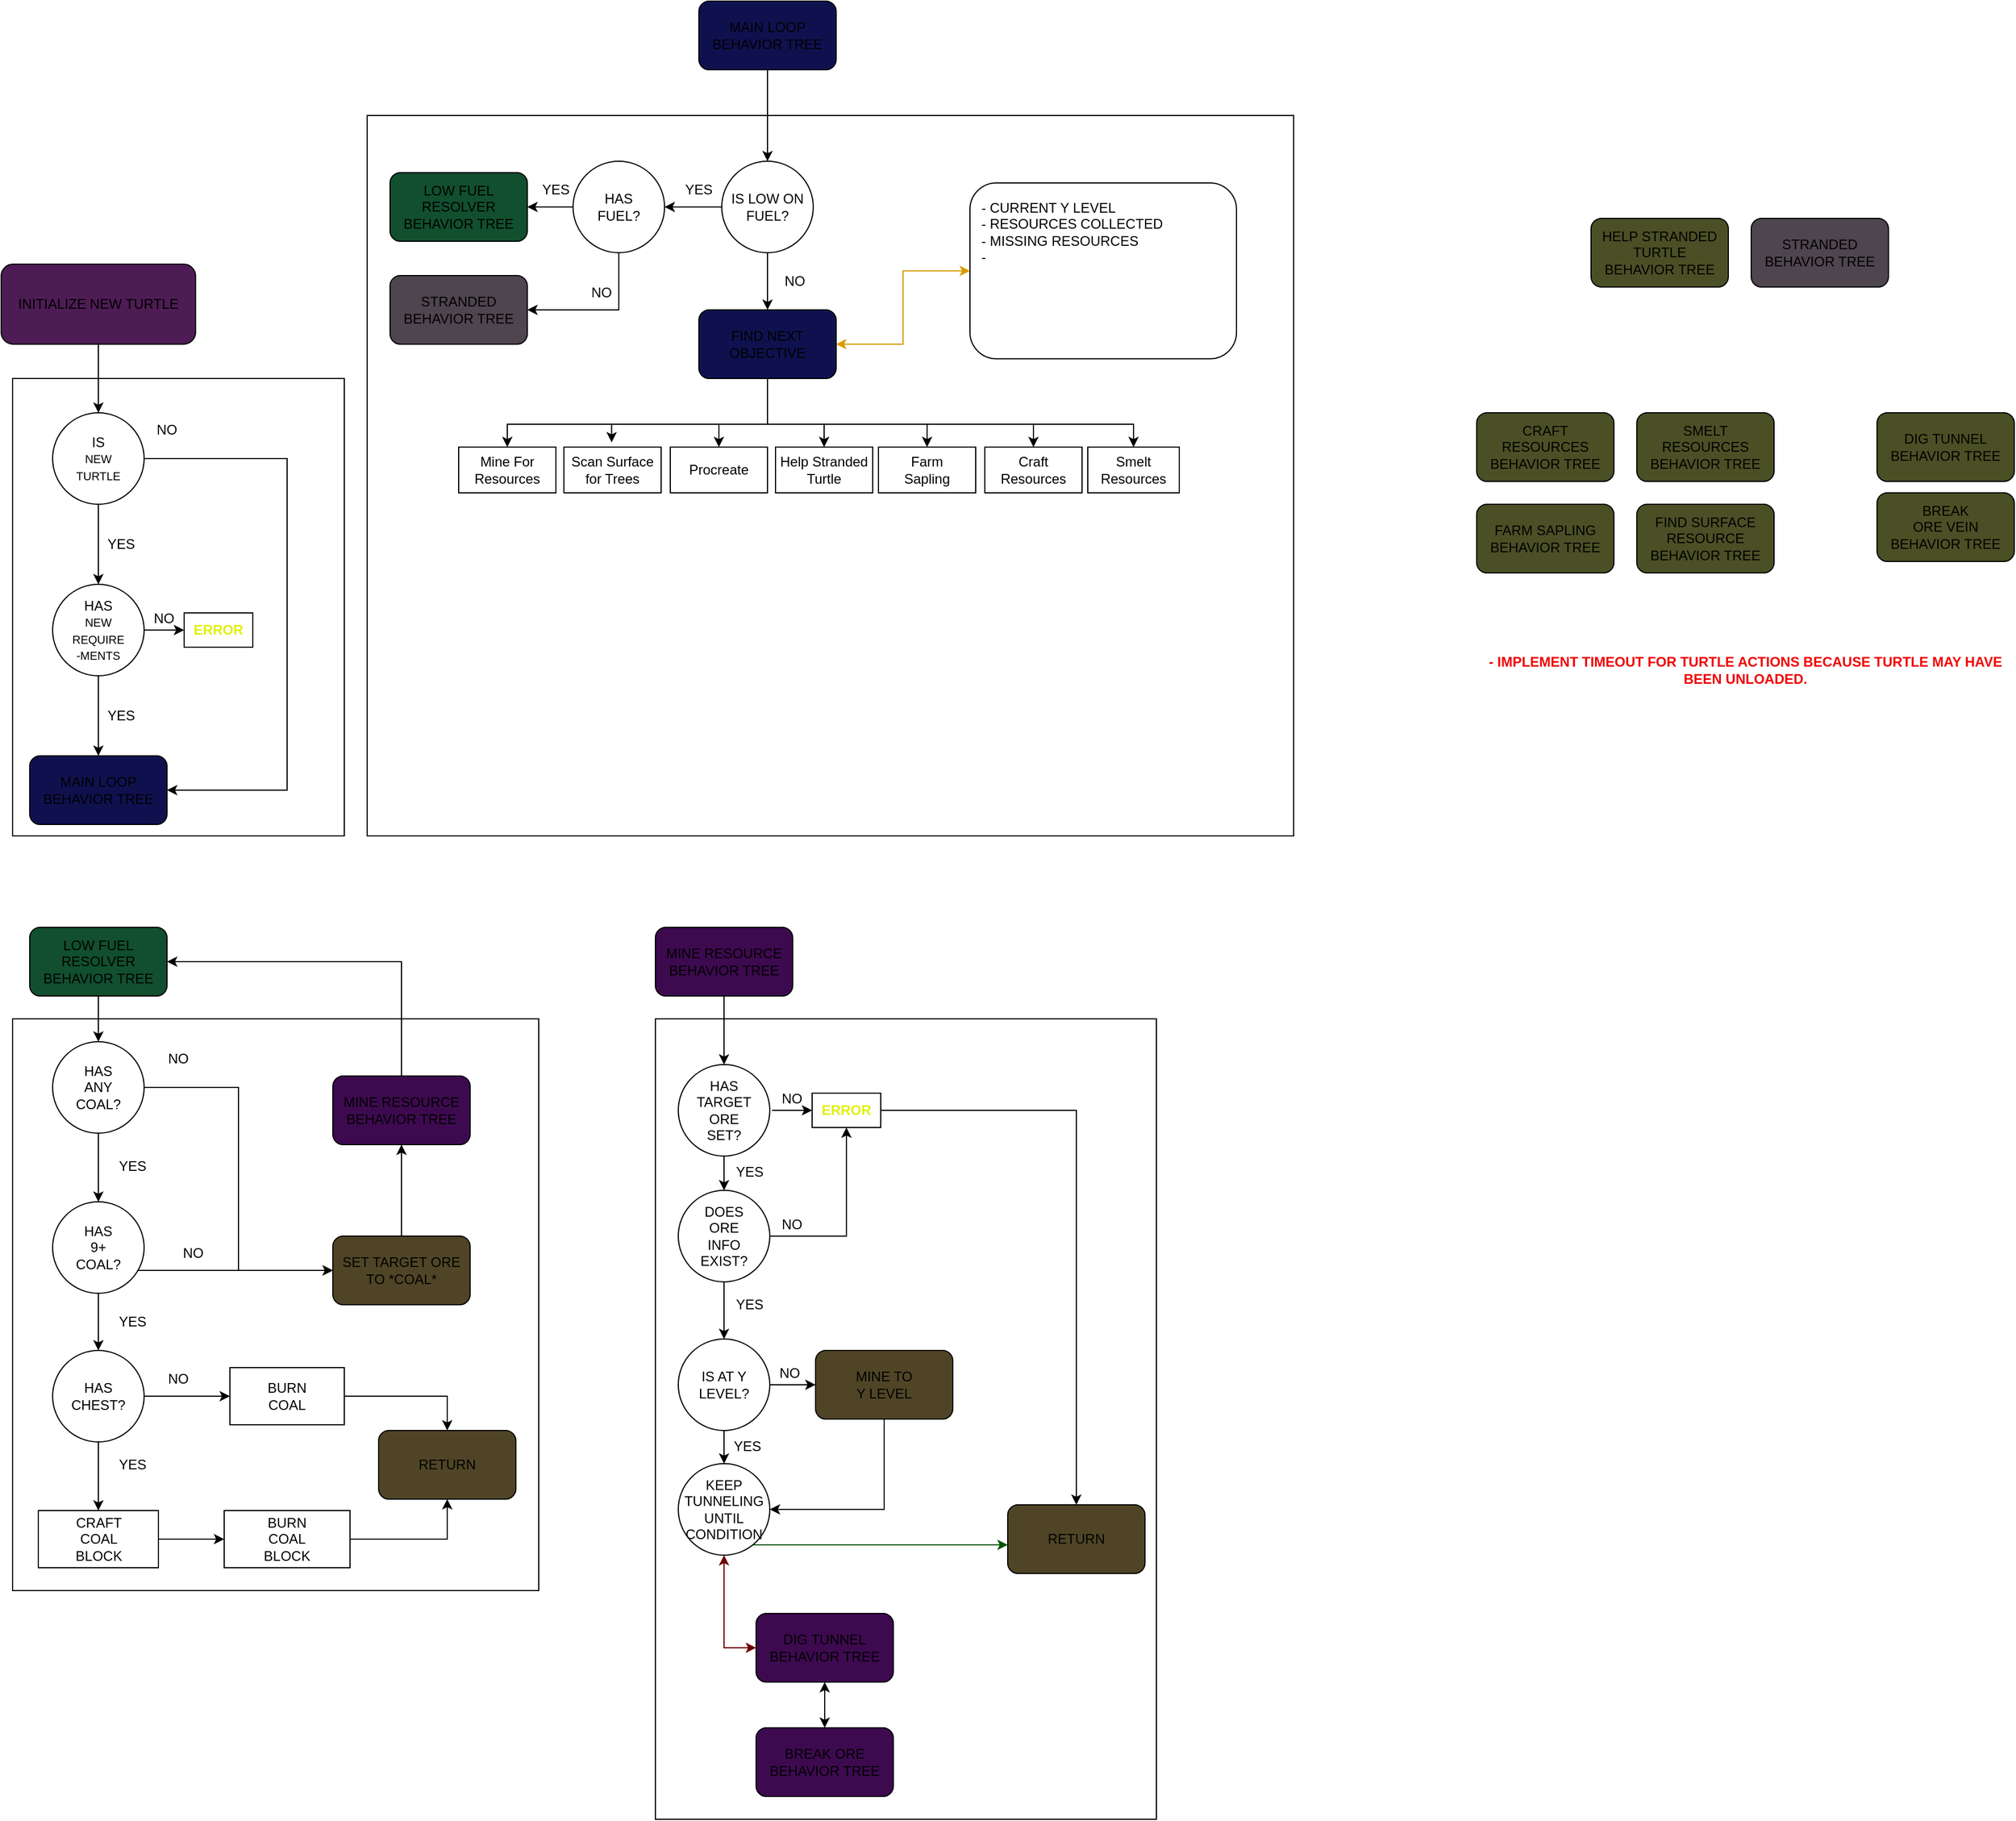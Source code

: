 <mxfile version="22.1.2" type="device">
  <diagram id="C5RBs43oDa-KdzZeNtuy" name="Page-1">
    <mxGraphModel dx="1418" dy="1268" grid="1" gridSize="10" guides="1" tooltips="1" connect="1" arrows="1" fold="1" page="0" pageScale="1" pageWidth="827" pageHeight="1169" math="0" shadow="0">
      <root>
        <mxCell id="WIyWlLk6GJQsqaUBKTNV-0" />
        <mxCell id="WIyWlLk6GJQsqaUBKTNV-1" parent="WIyWlLk6GJQsqaUBKTNV-0" />
        <mxCell id="fIsmHAN3YxHPpo_NFKhi-23" value="" style="rounded=0;whiteSpace=wrap;html=1;fillColor=none;" parent="WIyWlLk6GJQsqaUBKTNV-1" vertex="1">
          <mxGeometry x="360" y="-90" width="810" height="630" as="geometry" />
        </mxCell>
        <mxCell id="fIsmHAN3YxHPpo_NFKhi-88" value="" style="rounded=0;whiteSpace=wrap;html=1;fillColor=none;" parent="WIyWlLk6GJQsqaUBKTNV-1" vertex="1">
          <mxGeometry x="612" y="700" width="438" height="700" as="geometry" />
        </mxCell>
        <mxCell id="fIsmHAN3YxHPpo_NFKhi-19" value="" style="rounded=0;whiteSpace=wrap;html=1;fillColor=none;" parent="WIyWlLk6GJQsqaUBKTNV-1" vertex="1">
          <mxGeometry x="50" y="140" width="290" height="400" as="geometry" />
        </mxCell>
        <mxCell id="fIsmHAN3YxHPpo_NFKhi-36" value="" style="rounded=0;whiteSpace=wrap;html=1;fillColor=none;" parent="WIyWlLk6GJQsqaUBKTNV-1" vertex="1">
          <mxGeometry x="50" y="700" width="460" height="500" as="geometry" />
        </mxCell>
        <mxCell id="fIsmHAN3YxHPpo_NFKhi-26" style="edgeStyle=orthogonalEdgeStyle;rounded=0;orthogonalLoop=1;jettySize=auto;html=1;entryX=0.5;entryY=0;entryDx=0;entryDy=0;" parent="WIyWlLk6GJQsqaUBKTNV-1" source="fIsmHAN3YxHPpo_NFKhi-1" target="fIsmHAN3YxHPpo_NFKhi-6" edge="1">
          <mxGeometry relative="1" as="geometry" />
        </mxCell>
        <mxCell id="fIsmHAN3YxHPpo_NFKhi-1" value="INITIALIZE NEW TURTLE" style="rounded=1;whiteSpace=wrap;html=1;fillColor=#4D1C54;" parent="WIyWlLk6GJQsqaUBKTNV-1" vertex="1">
          <mxGeometry x="40" y="40" width="170" height="70" as="geometry" />
        </mxCell>
        <mxCell id="fIsmHAN3YxHPpo_NFKhi-5" style="edgeStyle=orthogonalEdgeStyle;rounded=0;orthogonalLoop=1;jettySize=auto;html=1;entryX=0.5;entryY=0;entryDx=0;entryDy=0;exitX=0.5;exitY=1;exitDx=0;exitDy=0;" parent="WIyWlLk6GJQsqaUBKTNV-1" source="fIsmHAN3YxHPpo_NFKhi-6" target="fIsmHAN3YxHPpo_NFKhi-7" edge="1">
          <mxGeometry relative="1" as="geometry">
            <mxPoint x="125" y="270" as="sourcePoint" />
            <mxPoint x="125" y="310" as="targetPoint" />
          </mxGeometry>
        </mxCell>
        <mxCell id="fIsmHAN3YxHPpo_NFKhi-8" style="edgeStyle=orthogonalEdgeStyle;rounded=0;orthogonalLoop=1;jettySize=auto;html=1;entryX=1;entryY=0.5;entryDx=0;entryDy=0;exitX=1;exitY=0.5;exitDx=0;exitDy=0;" parent="WIyWlLk6GJQsqaUBKTNV-1" source="fIsmHAN3YxHPpo_NFKhi-6" target="fIsmHAN3YxHPpo_NFKhi-10" edge="1">
          <mxGeometry relative="1" as="geometry">
            <mxPoint x="200" y="210" as="targetPoint" />
            <Array as="points">
              <mxPoint x="290" y="210" />
              <mxPoint x="290" y="500" />
            </Array>
          </mxGeometry>
        </mxCell>
        <mxCell id="fIsmHAN3YxHPpo_NFKhi-6" value="IS&lt;br style=&quot;font-size: 10px;&quot;&gt;&lt;span style=&quot;font-size: 10px;&quot;&gt;NEW&lt;/span&gt;&lt;br style=&quot;font-size: 10px;&quot;&gt;&lt;span style=&quot;font-size: 10px;&quot;&gt;TURTLE&lt;/span&gt;" style="ellipse;whiteSpace=wrap;html=1;aspect=fixed;" parent="WIyWlLk6GJQsqaUBKTNV-1" vertex="1">
          <mxGeometry x="85" y="170" width="80" height="80" as="geometry" />
        </mxCell>
        <mxCell id="fIsmHAN3YxHPpo_NFKhi-9" style="edgeStyle=orthogonalEdgeStyle;rounded=0;orthogonalLoop=1;jettySize=auto;html=1;" parent="WIyWlLk6GJQsqaUBKTNV-1" source="fIsmHAN3YxHPpo_NFKhi-7" edge="1">
          <mxGeometry relative="1" as="geometry">
            <mxPoint x="200" y="360" as="targetPoint" />
          </mxGeometry>
        </mxCell>
        <mxCell id="fIsmHAN3YxHPpo_NFKhi-11" style="edgeStyle=orthogonalEdgeStyle;rounded=0;orthogonalLoop=1;jettySize=auto;html=1;entryX=0.5;entryY=0;entryDx=0;entryDy=0;" parent="WIyWlLk6GJQsqaUBKTNV-1" source="fIsmHAN3YxHPpo_NFKhi-7" target="fIsmHAN3YxHPpo_NFKhi-10" edge="1">
          <mxGeometry relative="1" as="geometry" />
        </mxCell>
        <mxCell id="fIsmHAN3YxHPpo_NFKhi-7" value="HAS&lt;br style=&quot;font-size: 10px;&quot;&gt;&lt;span style=&quot;font-size: 10px;&quot;&gt;NEW&lt;/span&gt;&lt;br style=&quot;font-size: 10px;&quot;&gt;&lt;span style=&quot;font-size: 10px;&quot;&gt;REQUIRE&lt;br&gt;&lt;/span&gt;&lt;span style=&quot;font-size: 10px;&quot;&gt;-MENTS&lt;/span&gt;" style="ellipse;whiteSpace=wrap;html=1;aspect=fixed;" parent="WIyWlLk6GJQsqaUBKTNV-1" vertex="1">
          <mxGeometry x="85" y="320" width="80" height="80" as="geometry" />
        </mxCell>
        <mxCell id="fIsmHAN3YxHPpo_NFKhi-10" value="MAIN LOOP&lt;br&gt;BEHAVIOR TREE" style="rounded=1;whiteSpace=wrap;html=1;fillColor=#0F114F;" parent="WIyWlLk6GJQsqaUBKTNV-1" vertex="1">
          <mxGeometry x="65" y="470" width="120" height="60" as="geometry" />
        </mxCell>
        <mxCell id="fIsmHAN3YxHPpo_NFKhi-13" value="ERROR" style="text;html=1;strokeColor=default;fillColor=none;align=center;verticalAlign=middle;whiteSpace=wrap;rounded=0;fontColor=#E1F00C;fontStyle=1" parent="WIyWlLk6GJQsqaUBKTNV-1" vertex="1">
          <mxGeometry x="200" y="345" width="60" height="30" as="geometry" />
        </mxCell>
        <mxCell id="fIsmHAN3YxHPpo_NFKhi-14" value="NO" style="text;html=1;strokeColor=none;fillColor=none;align=center;verticalAlign=middle;whiteSpace=wrap;rounded=0;" parent="WIyWlLk6GJQsqaUBKTNV-1" vertex="1">
          <mxGeometry x="165" y="170" width="40" height="30" as="geometry" />
        </mxCell>
        <mxCell id="fIsmHAN3YxHPpo_NFKhi-16" value="NO" style="text;html=1;strokeColor=none;fillColor=none;align=center;verticalAlign=middle;whiteSpace=wrap;rounded=0;" parent="WIyWlLk6GJQsqaUBKTNV-1" vertex="1">
          <mxGeometry x="165" y="340" width="35" height="20" as="geometry" />
        </mxCell>
        <mxCell id="fIsmHAN3YxHPpo_NFKhi-17" value="YES" style="text;html=1;strokeColor=none;fillColor=none;align=center;verticalAlign=middle;whiteSpace=wrap;rounded=0;" parent="WIyWlLk6GJQsqaUBKTNV-1" vertex="1">
          <mxGeometry x="125" y="270" width="40" height="30" as="geometry" />
        </mxCell>
        <mxCell id="fIsmHAN3YxHPpo_NFKhi-18" value="YES" style="text;html=1;strokeColor=none;fillColor=none;align=center;verticalAlign=middle;whiteSpace=wrap;rounded=0;" parent="WIyWlLk6GJQsqaUBKTNV-1" vertex="1">
          <mxGeometry x="125" y="420" width="40" height="30" as="geometry" />
        </mxCell>
        <mxCell id="fIsmHAN3YxHPpo_NFKhi-27" style="edgeStyle=orthogonalEdgeStyle;rounded=0;orthogonalLoop=1;jettySize=auto;html=1;entryX=0.5;entryY=0;entryDx=0;entryDy=0;" parent="WIyWlLk6GJQsqaUBKTNV-1" source="fIsmHAN3YxHPpo_NFKhi-21" target="fIsmHAN3YxHPpo_NFKhi-25" edge="1">
          <mxGeometry relative="1" as="geometry" />
        </mxCell>
        <mxCell id="fIsmHAN3YxHPpo_NFKhi-21" value="MAIN LOOP&lt;br&gt;BEHAVIOR TREE" style="rounded=1;whiteSpace=wrap;html=1;fillColor=#0F114F;" parent="WIyWlLk6GJQsqaUBKTNV-1" vertex="1">
          <mxGeometry x="650" y="-190" width="120" height="60" as="geometry" />
        </mxCell>
        <mxCell id="fIsmHAN3YxHPpo_NFKhi-38" style="edgeStyle=orthogonalEdgeStyle;rounded=0;orthogonalLoop=1;jettySize=auto;html=1;entryX=0.5;entryY=0;entryDx=0;entryDy=0;" parent="WIyWlLk6GJQsqaUBKTNV-1" source="fIsmHAN3YxHPpo_NFKhi-22" target="fIsmHAN3YxHPpo_NFKhi-37" edge="1">
          <mxGeometry relative="1" as="geometry" />
        </mxCell>
        <mxCell id="fIsmHAN3YxHPpo_NFKhi-22" value="LOW FUEL&lt;br&gt;RESOLVER&lt;br&gt;BEHAVIOR TREE" style="rounded=1;whiteSpace=wrap;html=1;fillColor=#114F2E;" parent="WIyWlLk6GJQsqaUBKTNV-1" vertex="1">
          <mxGeometry x="65" y="620" width="120" height="60" as="geometry" />
        </mxCell>
        <mxCell id="fIsmHAN3YxHPpo_NFKhi-30" style="edgeStyle=orthogonalEdgeStyle;rounded=0;orthogonalLoop=1;jettySize=auto;html=1;entryX=0.5;entryY=0;entryDx=0;entryDy=0;" parent="WIyWlLk6GJQsqaUBKTNV-1" source="fIsmHAN3YxHPpo_NFKhi-25" target="fIsmHAN3YxHPpo_NFKhi-29" edge="1">
          <mxGeometry relative="1" as="geometry" />
        </mxCell>
        <mxCell id="fIsmHAN3YxHPpo_NFKhi-130" style="edgeStyle=orthogonalEdgeStyle;rounded=0;orthogonalLoop=1;jettySize=auto;html=1;entryX=1;entryY=0.5;entryDx=0;entryDy=0;" parent="WIyWlLk6GJQsqaUBKTNV-1" source="fIsmHAN3YxHPpo_NFKhi-25" target="fIsmHAN3YxHPpo_NFKhi-58" edge="1">
          <mxGeometry relative="1" as="geometry" />
        </mxCell>
        <mxCell id="fIsmHAN3YxHPpo_NFKhi-25" value="IS LOW ON FUEL?" style="ellipse;whiteSpace=wrap;html=1;aspect=fixed;" parent="WIyWlLk6GJQsqaUBKTNV-1" vertex="1">
          <mxGeometry x="670" y="-50" width="80" height="80" as="geometry" />
        </mxCell>
        <mxCell id="OW8KxhWi1w3v-cnNSmXm-7" style="edgeStyle=orthogonalEdgeStyle;rounded=0;orthogonalLoop=1;jettySize=auto;html=1;entryX=0;entryY=0.5;entryDx=0;entryDy=0;fillColor=#ffcd28;gradientColor=#ffa500;strokeColor=#d79b00;startArrow=classic;startFill=1;" parent="WIyWlLk6GJQsqaUBKTNV-1" source="fIsmHAN3YxHPpo_NFKhi-29" target="OW8KxhWi1w3v-cnNSmXm-3" edge="1">
          <mxGeometry relative="1" as="geometry" />
        </mxCell>
        <mxCell id="OW8KxhWi1w3v-cnNSmXm-14" style="edgeStyle=orthogonalEdgeStyle;rounded=0;orthogonalLoop=1;jettySize=auto;html=1;entryX=0.5;entryY=0;entryDx=0;entryDy=0;" parent="WIyWlLk6GJQsqaUBKTNV-1" source="fIsmHAN3YxHPpo_NFKhi-29" target="OW8KxhWi1w3v-cnNSmXm-6" edge="1">
          <mxGeometry relative="1" as="geometry">
            <Array as="points">
              <mxPoint x="710" y="180" />
              <mxPoint x="483" y="180" />
            </Array>
          </mxGeometry>
        </mxCell>
        <mxCell id="OW8KxhWi1w3v-cnNSmXm-16" style="edgeStyle=orthogonalEdgeStyle;rounded=0;orthogonalLoop=1;jettySize=auto;html=1;entryX=0.5;entryY=0;entryDx=0;entryDy=0;" parent="WIyWlLk6GJQsqaUBKTNV-1" source="fIsmHAN3YxHPpo_NFKhi-29" target="OW8KxhWi1w3v-cnNSmXm-9" edge="1">
          <mxGeometry relative="1" as="geometry">
            <Array as="points">
              <mxPoint x="710" y="180" />
              <mxPoint x="667" y="180" />
            </Array>
          </mxGeometry>
        </mxCell>
        <mxCell id="OW8KxhWi1w3v-cnNSmXm-17" style="edgeStyle=orthogonalEdgeStyle;rounded=0;orthogonalLoop=1;jettySize=auto;html=1;entryX=0.5;entryY=0;entryDx=0;entryDy=0;" parent="WIyWlLk6GJQsqaUBKTNV-1" source="fIsmHAN3YxHPpo_NFKhi-29" target="OW8KxhWi1w3v-cnNSmXm-8" edge="1">
          <mxGeometry relative="1" as="geometry">
            <Array as="points">
              <mxPoint x="710" y="180" />
              <mxPoint x="759" y="180" />
            </Array>
          </mxGeometry>
        </mxCell>
        <mxCell id="OW8KxhWi1w3v-cnNSmXm-18" style="edgeStyle=orthogonalEdgeStyle;rounded=0;orthogonalLoop=1;jettySize=auto;html=1;entryX=0.5;entryY=0;entryDx=0;entryDy=0;" parent="WIyWlLk6GJQsqaUBKTNV-1" source="fIsmHAN3YxHPpo_NFKhi-29" target="OW8KxhWi1w3v-cnNSmXm-11" edge="1">
          <mxGeometry relative="1" as="geometry">
            <Array as="points">
              <mxPoint x="710" y="180" />
              <mxPoint x="849" y="180" />
            </Array>
          </mxGeometry>
        </mxCell>
        <mxCell id="OW8KxhWi1w3v-cnNSmXm-19" style="edgeStyle=orthogonalEdgeStyle;rounded=0;orthogonalLoop=1;jettySize=auto;html=1;entryX=0.5;entryY=0;entryDx=0;entryDy=0;" parent="WIyWlLk6GJQsqaUBKTNV-1" source="fIsmHAN3YxHPpo_NFKhi-29" target="OW8KxhWi1w3v-cnNSmXm-10" edge="1">
          <mxGeometry relative="1" as="geometry">
            <Array as="points">
              <mxPoint x="710" y="180" />
              <mxPoint x="943" y="180" />
            </Array>
          </mxGeometry>
        </mxCell>
        <mxCell id="OW8KxhWi1w3v-cnNSmXm-20" style="edgeStyle=orthogonalEdgeStyle;rounded=0;orthogonalLoop=1;jettySize=auto;html=1;entryX=0.5;entryY=0;entryDx=0;entryDy=0;" parent="WIyWlLk6GJQsqaUBKTNV-1" source="fIsmHAN3YxHPpo_NFKhi-29" target="OW8KxhWi1w3v-cnNSmXm-12" edge="1">
          <mxGeometry relative="1" as="geometry">
            <Array as="points">
              <mxPoint x="710" y="180" />
              <mxPoint x="1030" y="180" />
            </Array>
          </mxGeometry>
        </mxCell>
        <mxCell id="fIsmHAN3YxHPpo_NFKhi-29" value="FIND NEXT OBJECTIVE" style="rounded=1;whiteSpace=wrap;html=1;fillColor=#0F114F;" parent="WIyWlLk6GJQsqaUBKTNV-1" vertex="1">
          <mxGeometry x="650" y="80" width="120" height="60" as="geometry" />
        </mxCell>
        <mxCell id="fIsmHAN3YxHPpo_NFKhi-32" value="LOW FUEL&lt;br&gt;RESOLVER&lt;br&gt;BEHAVIOR TREE" style="rounded=1;whiteSpace=wrap;html=1;fillColor=#114F2E;" parent="WIyWlLk6GJQsqaUBKTNV-1" vertex="1">
          <mxGeometry x="380" y="-40" width="120" height="60" as="geometry" />
        </mxCell>
        <mxCell id="fIsmHAN3YxHPpo_NFKhi-34" value="YES" style="text;html=1;strokeColor=none;fillColor=none;align=center;verticalAlign=middle;whiteSpace=wrap;rounded=0;" parent="WIyWlLk6GJQsqaUBKTNV-1" vertex="1">
          <mxGeometry x="630" y="-40" width="40" height="30" as="geometry" />
        </mxCell>
        <mxCell id="fIsmHAN3YxHPpo_NFKhi-47" style="edgeStyle=orthogonalEdgeStyle;rounded=0;orthogonalLoop=1;jettySize=auto;html=1;entryX=0.5;entryY=0;entryDx=0;entryDy=0;" parent="WIyWlLk6GJQsqaUBKTNV-1" source="fIsmHAN3YxHPpo_NFKhi-37" target="fIsmHAN3YxHPpo_NFKhi-41" edge="1">
          <mxGeometry relative="1" as="geometry" />
        </mxCell>
        <mxCell id="fIsmHAN3YxHPpo_NFKhi-124" style="edgeStyle=orthogonalEdgeStyle;rounded=0;orthogonalLoop=1;jettySize=auto;html=1;entryX=0;entryY=0.5;entryDx=0;entryDy=0;" parent="WIyWlLk6GJQsqaUBKTNV-1" source="fIsmHAN3YxHPpo_NFKhi-37" target="fIsmHAN3YxHPpo_NFKhi-83" edge="1">
          <mxGeometry relative="1" as="geometry" />
        </mxCell>
        <mxCell id="fIsmHAN3YxHPpo_NFKhi-37" value="HAS&lt;br&gt;ANY&lt;br&gt;COAL?" style="ellipse;whiteSpace=wrap;html=1;aspect=fixed;" parent="WIyWlLk6GJQsqaUBKTNV-1" vertex="1">
          <mxGeometry x="85" y="720" width="80" height="80" as="geometry" />
        </mxCell>
        <mxCell id="fIsmHAN3YxHPpo_NFKhi-51" style="edgeStyle=orthogonalEdgeStyle;rounded=0;orthogonalLoop=1;jettySize=auto;html=1;entryX=0.5;entryY=0;entryDx=0;entryDy=0;" parent="WIyWlLk6GJQsqaUBKTNV-1" source="fIsmHAN3YxHPpo_NFKhi-41" target="fIsmHAN3YxHPpo_NFKhi-50" edge="1">
          <mxGeometry relative="1" as="geometry" />
        </mxCell>
        <mxCell id="fIsmHAN3YxHPpo_NFKhi-123" style="edgeStyle=orthogonalEdgeStyle;rounded=0;orthogonalLoop=1;jettySize=auto;html=1;entryX=0;entryY=0.5;entryDx=0;entryDy=0;" parent="WIyWlLk6GJQsqaUBKTNV-1" source="fIsmHAN3YxHPpo_NFKhi-41" target="fIsmHAN3YxHPpo_NFKhi-83" edge="1">
          <mxGeometry relative="1" as="geometry">
            <Array as="points">
              <mxPoint x="300" y="920" />
              <mxPoint x="300" y="920" />
            </Array>
          </mxGeometry>
        </mxCell>
        <mxCell id="fIsmHAN3YxHPpo_NFKhi-41" value="HAS&lt;br&gt;9+&lt;br&gt;COAL?" style="ellipse;whiteSpace=wrap;html=1;aspect=fixed;" parent="WIyWlLk6GJQsqaUBKTNV-1" vertex="1">
          <mxGeometry x="85" y="860" width="80" height="80" as="geometry" />
        </mxCell>
        <mxCell id="fIsmHAN3YxHPpo_NFKhi-126" style="edgeStyle=orthogonalEdgeStyle;rounded=0;orthogonalLoop=1;jettySize=auto;html=1;entryX=1;entryY=0.5;entryDx=0;entryDy=0;" parent="WIyWlLk6GJQsqaUBKTNV-1" source="fIsmHAN3YxHPpo_NFKhi-43" target="fIsmHAN3YxHPpo_NFKhi-22" edge="1">
          <mxGeometry relative="1" as="geometry">
            <Array as="points">
              <mxPoint x="390" y="650" />
            </Array>
          </mxGeometry>
        </mxCell>
        <mxCell id="fIsmHAN3YxHPpo_NFKhi-43" value="MINE RESOURCE&lt;br&gt;BEHAVIOR TREE" style="rounded=1;whiteSpace=wrap;html=1;fillColor=#3D0A4F;" parent="WIyWlLk6GJQsqaUBKTNV-1" vertex="1">
          <mxGeometry x="330" y="750" width="120" height="60" as="geometry" />
        </mxCell>
        <mxCell id="fIsmHAN3YxHPpo_NFKhi-87" style="edgeStyle=orthogonalEdgeStyle;rounded=0;orthogonalLoop=1;jettySize=auto;html=1;entryX=0.5;entryY=0;entryDx=0;entryDy=0;" parent="WIyWlLk6GJQsqaUBKTNV-1" source="fIsmHAN3YxHPpo_NFKhi-45" target="fIsmHAN3YxHPpo_NFKhi-86" edge="1">
          <mxGeometry relative="1" as="geometry" />
        </mxCell>
        <mxCell id="fIsmHAN3YxHPpo_NFKhi-45" value="MINE RESOURCE&lt;br&gt;BEHAVIOR TREE" style="rounded=1;whiteSpace=wrap;html=1;fillColor=#3D0A4F;" parent="WIyWlLk6GJQsqaUBKTNV-1" vertex="1">
          <mxGeometry x="612" y="620" width="120" height="60" as="geometry" />
        </mxCell>
        <mxCell id="fIsmHAN3YxHPpo_NFKhi-46" value="NO" style="text;html=1;strokeColor=none;fillColor=none;align=center;verticalAlign=middle;whiteSpace=wrap;rounded=0;" parent="WIyWlLk6GJQsqaUBKTNV-1" vertex="1">
          <mxGeometry x="165" y="720" width="60" height="30" as="geometry" />
        </mxCell>
        <mxCell id="fIsmHAN3YxHPpo_NFKhi-49" value="NO" style="text;html=1;strokeColor=none;fillColor=none;align=center;verticalAlign=middle;whiteSpace=wrap;rounded=0;" parent="WIyWlLk6GJQsqaUBKTNV-1" vertex="1">
          <mxGeometry x="177.5" y="890" width="60" height="30" as="geometry" />
        </mxCell>
        <mxCell id="fIsmHAN3YxHPpo_NFKhi-75" style="edgeStyle=orthogonalEdgeStyle;rounded=0;orthogonalLoop=1;jettySize=auto;html=1;entryX=0;entryY=0.5;entryDx=0;entryDy=0;" parent="WIyWlLk6GJQsqaUBKTNV-1" source="fIsmHAN3YxHPpo_NFKhi-50" target="fIsmHAN3YxHPpo_NFKhi-67" edge="1">
          <mxGeometry relative="1" as="geometry" />
        </mxCell>
        <mxCell id="fIsmHAN3YxHPpo_NFKhi-76" style="edgeStyle=orthogonalEdgeStyle;rounded=0;orthogonalLoop=1;jettySize=auto;html=1;entryX=0.5;entryY=0;entryDx=0;entryDy=0;" parent="WIyWlLk6GJQsqaUBKTNV-1" source="fIsmHAN3YxHPpo_NFKhi-50" target="fIsmHAN3YxHPpo_NFKhi-68" edge="1">
          <mxGeometry relative="1" as="geometry" />
        </mxCell>
        <mxCell id="fIsmHAN3YxHPpo_NFKhi-50" value="HAS&lt;br&gt;CHEST?" style="ellipse;whiteSpace=wrap;html=1;aspect=fixed;" parent="WIyWlLk6GJQsqaUBKTNV-1" vertex="1">
          <mxGeometry x="85" y="990" width="80" height="80" as="geometry" />
        </mxCell>
        <mxCell id="fIsmHAN3YxHPpo_NFKhi-53" value="NO" style="text;html=1;strokeColor=none;fillColor=none;align=center;verticalAlign=middle;whiteSpace=wrap;rounded=0;" parent="WIyWlLk6GJQsqaUBKTNV-1" vertex="1">
          <mxGeometry x="165" y="1000" width="60" height="30" as="geometry" />
        </mxCell>
        <mxCell id="fIsmHAN3YxHPpo_NFKhi-57" value="STRANDED&lt;br&gt;BEHAVIOR TREE" style="rounded=1;whiteSpace=wrap;html=1;fillColor=#4E454F;" parent="WIyWlLk6GJQsqaUBKTNV-1" vertex="1">
          <mxGeometry x="1570" width="120" height="60" as="geometry" />
        </mxCell>
        <mxCell id="fIsmHAN3YxHPpo_NFKhi-60" value="NO" style="text;html=1;strokeColor=none;fillColor=none;align=center;verticalAlign=middle;whiteSpace=wrap;rounded=0;" parent="WIyWlLk6GJQsqaUBKTNV-1" vertex="1">
          <mxGeometry x="714" y="40" width="40" height="30" as="geometry" />
        </mxCell>
        <mxCell id="fIsmHAN3YxHPpo_NFKhi-61" value="STRANDED&lt;br&gt;BEHAVIOR TREE" style="rounded=1;whiteSpace=wrap;html=1;fillColor=#4E454F;" parent="WIyWlLk6GJQsqaUBKTNV-1" vertex="1">
          <mxGeometry x="380" y="50" width="120" height="60" as="geometry" />
        </mxCell>
        <mxCell id="fIsmHAN3YxHPpo_NFKhi-63" value="NO" style="text;html=1;strokeColor=none;fillColor=none;align=center;verticalAlign=middle;whiteSpace=wrap;rounded=0;" parent="WIyWlLk6GJQsqaUBKTNV-1" vertex="1">
          <mxGeometry x="550" y="50" width="30" height="30" as="geometry" />
        </mxCell>
        <mxCell id="fIsmHAN3YxHPpo_NFKhi-74" style="edgeStyle=orthogonalEdgeStyle;rounded=0;orthogonalLoop=1;jettySize=auto;html=1;entryX=0.5;entryY=0;entryDx=0;entryDy=0;" parent="WIyWlLk6GJQsqaUBKTNV-1" source="fIsmHAN3YxHPpo_NFKhi-67" target="fIsmHAN3YxHPpo_NFKhi-73" edge="1">
          <mxGeometry relative="1" as="geometry">
            <mxPoint x="430" y="1030" as="targetPoint" />
          </mxGeometry>
        </mxCell>
        <mxCell id="fIsmHAN3YxHPpo_NFKhi-67" value="BURN&lt;br&gt;COAL" style="rounded=0;whiteSpace=wrap;html=1;" parent="WIyWlLk6GJQsqaUBKTNV-1" vertex="1">
          <mxGeometry x="240" y="1005" width="100" height="50" as="geometry" />
        </mxCell>
        <mxCell id="fIsmHAN3YxHPpo_NFKhi-77" style="edgeStyle=orthogonalEdgeStyle;rounded=0;orthogonalLoop=1;jettySize=auto;html=1;entryX=0;entryY=0.5;entryDx=0;entryDy=0;" parent="WIyWlLk6GJQsqaUBKTNV-1" source="fIsmHAN3YxHPpo_NFKhi-68" target="fIsmHAN3YxHPpo_NFKhi-69" edge="1">
          <mxGeometry relative="1" as="geometry" />
        </mxCell>
        <mxCell id="fIsmHAN3YxHPpo_NFKhi-68" value="CRAFT&lt;br&gt;COAL&lt;br&gt;BLOCK" style="rounded=0;whiteSpace=wrap;html=1;" parent="WIyWlLk6GJQsqaUBKTNV-1" vertex="1">
          <mxGeometry x="72.5" y="1130" width="105" height="50" as="geometry" />
        </mxCell>
        <mxCell id="fIsmHAN3YxHPpo_NFKhi-78" style="edgeStyle=orthogonalEdgeStyle;rounded=0;orthogonalLoop=1;jettySize=auto;html=1;exitX=1;exitY=0.5;exitDx=0;exitDy=0;entryX=0.5;entryY=1;entryDx=0;entryDy=0;" parent="WIyWlLk6GJQsqaUBKTNV-1" source="fIsmHAN3YxHPpo_NFKhi-69" target="fIsmHAN3YxHPpo_NFKhi-73" edge="1">
          <mxGeometry relative="1" as="geometry" />
        </mxCell>
        <mxCell id="fIsmHAN3YxHPpo_NFKhi-69" value="BURN&lt;br&gt;COAL&lt;br&gt;BLOCK" style="rounded=0;whiteSpace=wrap;html=1;" parent="WIyWlLk6GJQsqaUBKTNV-1" vertex="1">
          <mxGeometry x="235" y="1130" width="110" height="50" as="geometry" />
        </mxCell>
        <mxCell id="fIsmHAN3YxHPpo_NFKhi-73" value="RETURN" style="rounded=1;whiteSpace=wrap;html=1;fillColor=#4F4526;" parent="WIyWlLk6GJQsqaUBKTNV-1" vertex="1">
          <mxGeometry x="370" y="1060" width="120" height="60" as="geometry" />
        </mxCell>
        <mxCell id="fIsmHAN3YxHPpo_NFKhi-80" value="YES" style="text;html=1;strokeColor=none;fillColor=none;align=center;verticalAlign=middle;whiteSpace=wrap;rounded=0;" parent="WIyWlLk6GJQsqaUBKTNV-1" vertex="1">
          <mxGeometry x="125" y="950" width="60" height="30" as="geometry" />
        </mxCell>
        <mxCell id="fIsmHAN3YxHPpo_NFKhi-81" value="YES" style="text;html=1;strokeColor=none;fillColor=none;align=center;verticalAlign=middle;whiteSpace=wrap;rounded=0;" parent="WIyWlLk6GJQsqaUBKTNV-1" vertex="1">
          <mxGeometry x="125" y="1075" width="60" height="30" as="geometry" />
        </mxCell>
        <mxCell id="fIsmHAN3YxHPpo_NFKhi-125" style="edgeStyle=orthogonalEdgeStyle;rounded=0;orthogonalLoop=1;jettySize=auto;html=1;entryX=0.5;entryY=1;entryDx=0;entryDy=0;" parent="WIyWlLk6GJQsqaUBKTNV-1" source="fIsmHAN3YxHPpo_NFKhi-83" target="fIsmHAN3YxHPpo_NFKhi-43" edge="1">
          <mxGeometry relative="1" as="geometry" />
        </mxCell>
        <mxCell id="fIsmHAN3YxHPpo_NFKhi-83" value="SET TARGET ORE TO *COAL*" style="rounded=1;whiteSpace=wrap;html=1;fillColor=#4F4526;" parent="WIyWlLk6GJQsqaUBKTNV-1" vertex="1">
          <mxGeometry x="330" y="890" width="120" height="60" as="geometry" />
        </mxCell>
        <mxCell id="fIsmHAN3YxHPpo_NFKhi-95" style="edgeStyle=orthogonalEdgeStyle;rounded=0;orthogonalLoop=1;jettySize=auto;html=1;entryX=0.5;entryY=0;entryDx=0;entryDy=0;" parent="WIyWlLk6GJQsqaUBKTNV-1" source="fIsmHAN3YxHPpo_NFKhi-86" target="fIsmHAN3YxHPpo_NFKhi-94" edge="1">
          <mxGeometry relative="1" as="geometry" />
        </mxCell>
        <mxCell id="fIsmHAN3YxHPpo_NFKhi-86" value="HAS&lt;br&gt;TARGET&lt;br&gt;ORE&lt;br&gt;SET?" style="ellipse;whiteSpace=wrap;html=1;aspect=fixed;" parent="WIyWlLk6GJQsqaUBKTNV-1" vertex="1">
          <mxGeometry x="632" y="740" width="80" height="80" as="geometry" />
        </mxCell>
        <mxCell id="fIsmHAN3YxHPpo_NFKhi-89" style="edgeStyle=orthogonalEdgeStyle;rounded=0;orthogonalLoop=1;jettySize=auto;html=1;" parent="WIyWlLk6GJQsqaUBKTNV-1" edge="1">
          <mxGeometry relative="1" as="geometry">
            <mxPoint x="749" y="780" as="targetPoint" />
            <mxPoint x="714" y="780" as="sourcePoint" />
          </mxGeometry>
        </mxCell>
        <mxCell id="fIsmHAN3YxHPpo_NFKhi-93" style="edgeStyle=orthogonalEdgeStyle;rounded=0;orthogonalLoop=1;jettySize=auto;html=1;entryX=0.5;entryY=0;entryDx=0;entryDy=0;" parent="WIyWlLk6GJQsqaUBKTNV-1" source="fIsmHAN3YxHPpo_NFKhi-90" target="fIsmHAN3YxHPpo_NFKhi-92" edge="1">
          <mxGeometry relative="1" as="geometry" />
        </mxCell>
        <mxCell id="fIsmHAN3YxHPpo_NFKhi-90" value="ERROR" style="text;html=1;strokeColor=default;fillColor=none;align=center;verticalAlign=middle;whiteSpace=wrap;rounded=0;fontColor=#E1F00C;fontStyle=1" parent="WIyWlLk6GJQsqaUBKTNV-1" vertex="1">
          <mxGeometry x="749" y="765" width="60" height="30" as="geometry" />
        </mxCell>
        <mxCell id="fIsmHAN3YxHPpo_NFKhi-91" value="NO" style="text;html=1;strokeColor=none;fillColor=none;align=center;verticalAlign=middle;whiteSpace=wrap;rounded=0;" parent="WIyWlLk6GJQsqaUBKTNV-1" vertex="1">
          <mxGeometry x="714" y="760" width="35" height="20" as="geometry" />
        </mxCell>
        <mxCell id="fIsmHAN3YxHPpo_NFKhi-92" value="RETURN" style="rounded=1;whiteSpace=wrap;html=1;fillColor=#4F4526;" parent="WIyWlLk6GJQsqaUBKTNV-1" vertex="1">
          <mxGeometry x="920" y="1125" width="120" height="60" as="geometry" />
        </mxCell>
        <mxCell id="fIsmHAN3YxHPpo_NFKhi-96" style="edgeStyle=orthogonalEdgeStyle;rounded=0;orthogonalLoop=1;jettySize=auto;html=1;entryX=0.5;entryY=1;entryDx=0;entryDy=0;" parent="WIyWlLk6GJQsqaUBKTNV-1" source="fIsmHAN3YxHPpo_NFKhi-94" target="fIsmHAN3YxHPpo_NFKhi-90" edge="1">
          <mxGeometry relative="1" as="geometry" />
        </mxCell>
        <mxCell id="fIsmHAN3YxHPpo_NFKhi-101" style="edgeStyle=orthogonalEdgeStyle;rounded=0;orthogonalLoop=1;jettySize=auto;html=1;entryX=0.5;entryY=0;entryDx=0;entryDy=0;" parent="WIyWlLk6GJQsqaUBKTNV-1" source="fIsmHAN3YxHPpo_NFKhi-94" target="fIsmHAN3YxHPpo_NFKhi-100" edge="1">
          <mxGeometry relative="1" as="geometry" />
        </mxCell>
        <mxCell id="fIsmHAN3YxHPpo_NFKhi-94" value="DOES&lt;br&gt;ORE&lt;br&gt;INFO&lt;br&gt;EXIST?" style="ellipse;whiteSpace=wrap;html=1;aspect=fixed;" parent="WIyWlLk6GJQsqaUBKTNV-1" vertex="1">
          <mxGeometry x="632" y="850" width="80" height="80" as="geometry" />
        </mxCell>
        <mxCell id="fIsmHAN3YxHPpo_NFKhi-97" value="NO" style="text;html=1;strokeColor=none;fillColor=none;align=center;verticalAlign=middle;whiteSpace=wrap;rounded=0;" parent="WIyWlLk6GJQsqaUBKTNV-1" vertex="1">
          <mxGeometry x="714" y="870" width="35" height="20" as="geometry" />
        </mxCell>
        <mxCell id="fIsmHAN3YxHPpo_NFKhi-98" value="YES" style="text;html=1;strokeColor=none;fillColor=none;align=center;verticalAlign=middle;whiteSpace=wrap;rounded=0;" parent="WIyWlLk6GJQsqaUBKTNV-1" vertex="1">
          <mxGeometry x="677" y="824" width="35" height="20" as="geometry" />
        </mxCell>
        <mxCell id="fIsmHAN3YxHPpo_NFKhi-105" style="edgeStyle=orthogonalEdgeStyle;rounded=0;orthogonalLoop=1;jettySize=auto;html=1;entryX=0;entryY=0.5;entryDx=0;entryDy=0;" parent="WIyWlLk6GJQsqaUBKTNV-1" source="fIsmHAN3YxHPpo_NFKhi-100" target="fIsmHAN3YxHPpo_NFKhi-104" edge="1">
          <mxGeometry relative="1" as="geometry" />
        </mxCell>
        <mxCell id="fIsmHAN3YxHPpo_NFKhi-107" style="edgeStyle=orthogonalEdgeStyle;rounded=0;orthogonalLoop=1;jettySize=auto;html=1;entryX=0.5;entryY=0;entryDx=0;entryDy=0;" parent="WIyWlLk6GJQsqaUBKTNV-1" source="fIsmHAN3YxHPpo_NFKhi-100" target="fIsmHAN3YxHPpo_NFKhi-106" edge="1">
          <mxGeometry relative="1" as="geometry" />
        </mxCell>
        <mxCell id="fIsmHAN3YxHPpo_NFKhi-100" value="IS AT Y LEVEL?" style="ellipse;whiteSpace=wrap;html=1;aspect=fixed;" parent="WIyWlLk6GJQsqaUBKTNV-1" vertex="1">
          <mxGeometry x="632" y="980" width="80" height="80" as="geometry" />
        </mxCell>
        <mxCell id="fIsmHAN3YxHPpo_NFKhi-102" value="YES" style="text;html=1;strokeColor=none;fillColor=none;align=center;verticalAlign=middle;whiteSpace=wrap;rounded=0;" parent="WIyWlLk6GJQsqaUBKTNV-1" vertex="1">
          <mxGeometry x="677" y="940" width="35" height="20" as="geometry" />
        </mxCell>
        <mxCell id="fIsmHAN3YxHPpo_NFKhi-103" value="NO" style="text;html=1;strokeColor=none;fillColor=none;align=center;verticalAlign=middle;whiteSpace=wrap;rounded=0;" parent="WIyWlLk6GJQsqaUBKTNV-1" vertex="1">
          <mxGeometry x="712" y="1000" width="35" height="20" as="geometry" />
        </mxCell>
        <mxCell id="fIsmHAN3YxHPpo_NFKhi-108" style="edgeStyle=orthogonalEdgeStyle;rounded=0;orthogonalLoop=1;jettySize=auto;html=1;entryX=1;entryY=0.5;entryDx=0;entryDy=0;" parent="WIyWlLk6GJQsqaUBKTNV-1" source="fIsmHAN3YxHPpo_NFKhi-104" target="fIsmHAN3YxHPpo_NFKhi-106" edge="1">
          <mxGeometry relative="1" as="geometry">
            <Array as="points">
              <mxPoint x="812" y="1129" />
            </Array>
          </mxGeometry>
        </mxCell>
        <mxCell id="fIsmHAN3YxHPpo_NFKhi-104" value="MINE TO&lt;br&gt;Y LEVEL" style="rounded=1;whiteSpace=wrap;html=1;fillColor=#4F4526;" parent="WIyWlLk6GJQsqaUBKTNV-1" vertex="1">
          <mxGeometry x="752" y="990" width="120" height="60" as="geometry" />
        </mxCell>
        <mxCell id="fIsmHAN3YxHPpo_NFKhi-138" style="edgeStyle=orthogonalEdgeStyle;rounded=0;orthogonalLoop=1;jettySize=auto;html=1;entryX=0;entryY=0.5;entryDx=0;entryDy=0;startArrow=classic;startFill=1;fillColor=#a20025;strokeColor=#6F0000;" parent="WIyWlLk6GJQsqaUBKTNV-1" source="fIsmHAN3YxHPpo_NFKhi-106" target="fIsmHAN3YxHPpo_NFKhi-136" edge="1">
          <mxGeometry relative="1" as="geometry" />
        </mxCell>
        <mxCell id="I_3FkQfr6iUO_htyIcaG-1" style="edgeStyle=orthogonalEdgeStyle;rounded=0;orthogonalLoop=1;jettySize=auto;html=1;fillColor=#008a00;strokeColor=#005700;" parent="WIyWlLk6GJQsqaUBKTNV-1" source="fIsmHAN3YxHPpo_NFKhi-106" edge="1">
          <mxGeometry relative="1" as="geometry">
            <Array as="points">
              <mxPoint x="920" y="1160" />
            </Array>
            <mxPoint x="920" y="1160" as="targetPoint" />
          </mxGeometry>
        </mxCell>
        <mxCell id="fIsmHAN3YxHPpo_NFKhi-106" value="KEEP&lt;br&gt;TUNNELING&lt;br&gt;UNTIL&lt;br&gt;CONDITION" style="ellipse;whiteSpace=wrap;html=1;aspect=fixed;" parent="WIyWlLk6GJQsqaUBKTNV-1" vertex="1">
          <mxGeometry x="632" y="1089" width="80" height="80" as="geometry" />
        </mxCell>
        <mxCell id="fIsmHAN3YxHPpo_NFKhi-109" value="YES" style="text;html=1;strokeColor=none;fillColor=none;align=center;verticalAlign=middle;whiteSpace=wrap;rounded=0;" parent="WIyWlLk6GJQsqaUBKTNV-1" vertex="1">
          <mxGeometry x="675" y="1064" width="35" height="20" as="geometry" />
        </mxCell>
        <mxCell id="fIsmHAN3YxHPpo_NFKhi-111" value="BREAK&lt;br&gt;ORE VEIN&lt;br&gt;BEHAVIOR TREE" style="rounded=1;whiteSpace=wrap;html=1;fillColor=#4B4F25;" parent="WIyWlLk6GJQsqaUBKTNV-1" vertex="1">
          <mxGeometry x="1680" y="240" width="120" height="60" as="geometry" />
        </mxCell>
        <mxCell id="fIsmHAN3YxHPpo_NFKhi-112" value="DIG TUNNEL&lt;br&gt;BEHAVIOR TREE" style="rounded=1;whiteSpace=wrap;html=1;fillColor=#4B4F25;" parent="WIyWlLk6GJQsqaUBKTNV-1" vertex="1">
          <mxGeometry x="1680" y="170" width="120" height="60" as="geometry" />
        </mxCell>
        <mxCell id="fIsmHAN3YxHPpo_NFKhi-113" value="CRAFT&lt;br&gt;RESOURCES&lt;br&gt;BEHAVIOR TREE" style="rounded=1;whiteSpace=wrap;html=1;fillColor=#4B4F25;" parent="WIyWlLk6GJQsqaUBKTNV-1" vertex="1">
          <mxGeometry x="1330" y="170" width="120" height="60" as="geometry" />
        </mxCell>
        <mxCell id="fIsmHAN3YxHPpo_NFKhi-114" value="SMELT&lt;br&gt;RESOURCES&lt;br&gt;BEHAVIOR TREE" style="rounded=1;whiteSpace=wrap;html=1;fillColor=#4B4F25;" parent="WIyWlLk6GJQsqaUBKTNV-1" vertex="1">
          <mxGeometry x="1470" y="170" width="120" height="60" as="geometry" />
        </mxCell>
        <mxCell id="fIsmHAN3YxHPpo_NFKhi-115" value="FARM SAPLING&lt;br&gt;BEHAVIOR TREE" style="rounded=1;whiteSpace=wrap;html=1;fillColor=#4B4F25;" parent="WIyWlLk6GJQsqaUBKTNV-1" vertex="1">
          <mxGeometry x="1330" y="250" width="120" height="60" as="geometry" />
        </mxCell>
        <mxCell id="fIsmHAN3YxHPpo_NFKhi-116" value="FIND SURFACE&lt;br&gt;RESOURCE&lt;br&gt;BEHAVIOR TREE" style="rounded=1;whiteSpace=wrap;html=1;fillColor=#4B4F25;" parent="WIyWlLk6GJQsqaUBKTNV-1" vertex="1">
          <mxGeometry x="1470" y="250" width="120" height="60" as="geometry" />
        </mxCell>
        <mxCell id="fIsmHAN3YxHPpo_NFKhi-117" value="HELP STRANDED&lt;br&gt;TURTLE&lt;br&gt;BEHAVIOR TREE" style="rounded=1;whiteSpace=wrap;html=1;fillColor=#4B4F25;" parent="WIyWlLk6GJQsqaUBKTNV-1" vertex="1">
          <mxGeometry x="1430" width="120" height="60" as="geometry" />
        </mxCell>
        <mxCell id="fIsmHAN3YxHPpo_NFKhi-131" style="edgeStyle=orthogonalEdgeStyle;rounded=0;orthogonalLoop=1;jettySize=auto;html=1;entryX=1;entryY=0.5;entryDx=0;entryDy=0;" parent="WIyWlLk6GJQsqaUBKTNV-1" source="fIsmHAN3YxHPpo_NFKhi-58" target="fIsmHAN3YxHPpo_NFKhi-32" edge="1">
          <mxGeometry relative="1" as="geometry" />
        </mxCell>
        <mxCell id="fIsmHAN3YxHPpo_NFKhi-134" style="edgeStyle=orthogonalEdgeStyle;rounded=0;orthogonalLoop=1;jettySize=auto;html=1;entryX=1;entryY=0.5;entryDx=0;entryDy=0;" parent="WIyWlLk6GJQsqaUBKTNV-1" source="fIsmHAN3YxHPpo_NFKhi-58" target="fIsmHAN3YxHPpo_NFKhi-61" edge="1">
          <mxGeometry relative="1" as="geometry">
            <Array as="points">
              <mxPoint x="580" y="80" />
            </Array>
          </mxGeometry>
        </mxCell>
        <mxCell id="fIsmHAN3YxHPpo_NFKhi-58" value="HAS&lt;br&gt;FUEL?" style="ellipse;whiteSpace=wrap;html=1;aspect=fixed;" parent="WIyWlLk6GJQsqaUBKTNV-1" vertex="1">
          <mxGeometry x="540" y="-50" width="80" height="80" as="geometry" />
        </mxCell>
        <mxCell id="fIsmHAN3YxHPpo_NFKhi-133" value="YES" style="text;html=1;strokeColor=none;fillColor=none;align=center;verticalAlign=middle;whiteSpace=wrap;rounded=0;" parent="WIyWlLk6GJQsqaUBKTNV-1" vertex="1">
          <mxGeometry x="500" y="-40" width="50" height="30" as="geometry" />
        </mxCell>
        <mxCell id="fIsmHAN3YxHPpo_NFKhi-140" style="edgeStyle=orthogonalEdgeStyle;rounded=0;orthogonalLoop=1;jettySize=auto;html=1;entryX=0.5;entryY=0;entryDx=0;entryDy=0;startArrow=classic;startFill=1;" parent="WIyWlLk6GJQsqaUBKTNV-1" source="fIsmHAN3YxHPpo_NFKhi-136" target="fIsmHAN3YxHPpo_NFKhi-137" edge="1">
          <mxGeometry relative="1" as="geometry" />
        </mxCell>
        <mxCell id="fIsmHAN3YxHPpo_NFKhi-136" value="DIG TUNNEL&lt;br&gt;BEHAVIOR TREE" style="rounded=1;whiteSpace=wrap;html=1;fillColor=#3D0A4F;" parent="WIyWlLk6GJQsqaUBKTNV-1" vertex="1">
          <mxGeometry x="700" y="1220" width="120" height="60" as="geometry" />
        </mxCell>
        <mxCell id="fIsmHAN3YxHPpo_NFKhi-137" value="BREAK ORE&lt;br&gt;BEHAVIOR TREE" style="rounded=1;whiteSpace=wrap;html=1;fillColor=#3D0A4F;" parent="WIyWlLk6GJQsqaUBKTNV-1" vertex="1">
          <mxGeometry x="700" y="1320" width="120" height="60" as="geometry" />
        </mxCell>
        <mxCell id="OW8KxhWi1w3v-cnNSmXm-1" value="YES" style="text;html=1;strokeColor=none;fillColor=none;align=center;verticalAlign=middle;whiteSpace=wrap;rounded=0;" parent="WIyWlLk6GJQsqaUBKTNV-1" vertex="1">
          <mxGeometry x="125" y="814" width="60" height="30" as="geometry" />
        </mxCell>
        <mxCell id="OW8KxhWi1w3v-cnNSmXm-3" value="- CURRENT Y LEVEL&lt;br&gt;- RESOURCES COLLECTED&lt;br&gt;- MISSING RESOURCES&lt;br&gt;-&amp;nbsp;" style="rounded=1;html=1;verticalAlign=top;align=left;spacingTop=8;spacingLeft=8;whiteSpace=wrap;" parent="WIyWlLk6GJQsqaUBKTNV-1" vertex="1">
          <mxGeometry x="887" y="-31" width="233" height="153.75" as="geometry" />
        </mxCell>
        <mxCell id="OW8KxhWi1w3v-cnNSmXm-5" value="Scan Surface &lt;br&gt;for Trees" style="rounded=0;whiteSpace=wrap;html=1;" parent="WIyWlLk6GJQsqaUBKTNV-1" vertex="1">
          <mxGeometry x="532" y="200" width="85" height="40" as="geometry" />
        </mxCell>
        <mxCell id="OW8KxhWi1w3v-cnNSmXm-6" value="Mine For&lt;br&gt;Resources" style="rounded=0;whiteSpace=wrap;html=1;" parent="WIyWlLk6GJQsqaUBKTNV-1" vertex="1">
          <mxGeometry x="440" y="200" width="85" height="40" as="geometry" />
        </mxCell>
        <mxCell id="OW8KxhWi1w3v-cnNSmXm-8" value="Help Stranded&lt;br&gt;Turtle" style="rounded=0;whiteSpace=wrap;html=1;" parent="WIyWlLk6GJQsqaUBKTNV-1" vertex="1">
          <mxGeometry x="717" y="200" width="85" height="40" as="geometry" />
        </mxCell>
        <mxCell id="OW8KxhWi1w3v-cnNSmXm-9" value="Procreate" style="rounded=0;whiteSpace=wrap;html=1;" parent="WIyWlLk6GJQsqaUBKTNV-1" vertex="1">
          <mxGeometry x="625" y="200" width="85" height="40" as="geometry" />
        </mxCell>
        <mxCell id="OW8KxhWi1w3v-cnNSmXm-10" value="Craft Resources" style="rounded=0;whiteSpace=wrap;html=1;" parent="WIyWlLk6GJQsqaUBKTNV-1" vertex="1">
          <mxGeometry x="900" y="200" width="85" height="40" as="geometry" />
        </mxCell>
        <mxCell id="OW8KxhWi1w3v-cnNSmXm-11" value="Farm&lt;br&gt;Sapling" style="rounded=0;whiteSpace=wrap;html=1;" parent="WIyWlLk6GJQsqaUBKTNV-1" vertex="1">
          <mxGeometry x="807" y="200" width="85" height="40" as="geometry" />
        </mxCell>
        <mxCell id="OW8KxhWi1w3v-cnNSmXm-12" value="Smelt Resources" style="rounded=0;whiteSpace=wrap;html=1;" parent="WIyWlLk6GJQsqaUBKTNV-1" vertex="1">
          <mxGeometry x="990" y="200" width="80" height="40" as="geometry" />
        </mxCell>
        <mxCell id="OW8KxhWi1w3v-cnNSmXm-15" style="edgeStyle=orthogonalEdgeStyle;rounded=0;orthogonalLoop=1;jettySize=auto;html=1;entryX=0.491;entryY=-0.103;entryDx=0;entryDy=0;entryPerimeter=0;" parent="WIyWlLk6GJQsqaUBKTNV-1" source="fIsmHAN3YxHPpo_NFKhi-29" target="OW8KxhWi1w3v-cnNSmXm-5" edge="1">
          <mxGeometry relative="1" as="geometry">
            <Array as="points">
              <mxPoint x="710" y="180" />
              <mxPoint x="574" y="180" />
            </Array>
          </mxGeometry>
        </mxCell>
        <mxCell id="80_TLKr1YymSjfKJ-6X8-0" value="- IMPLEMENT TIMEOUT FOR TURTLE ACTIONS BECAUSE TURTLE MAY HAVE BEEN UNLOADED." style="text;html=1;strokeColor=none;fillColor=none;align=center;verticalAlign=middle;whiteSpace=wrap;rounded=0;fontColor=#F00202;fontStyle=1" vertex="1" parent="WIyWlLk6GJQsqaUBKTNV-1">
          <mxGeometry x="1330" y="340" width="470" height="110" as="geometry" />
        </mxCell>
      </root>
    </mxGraphModel>
  </diagram>
</mxfile>
